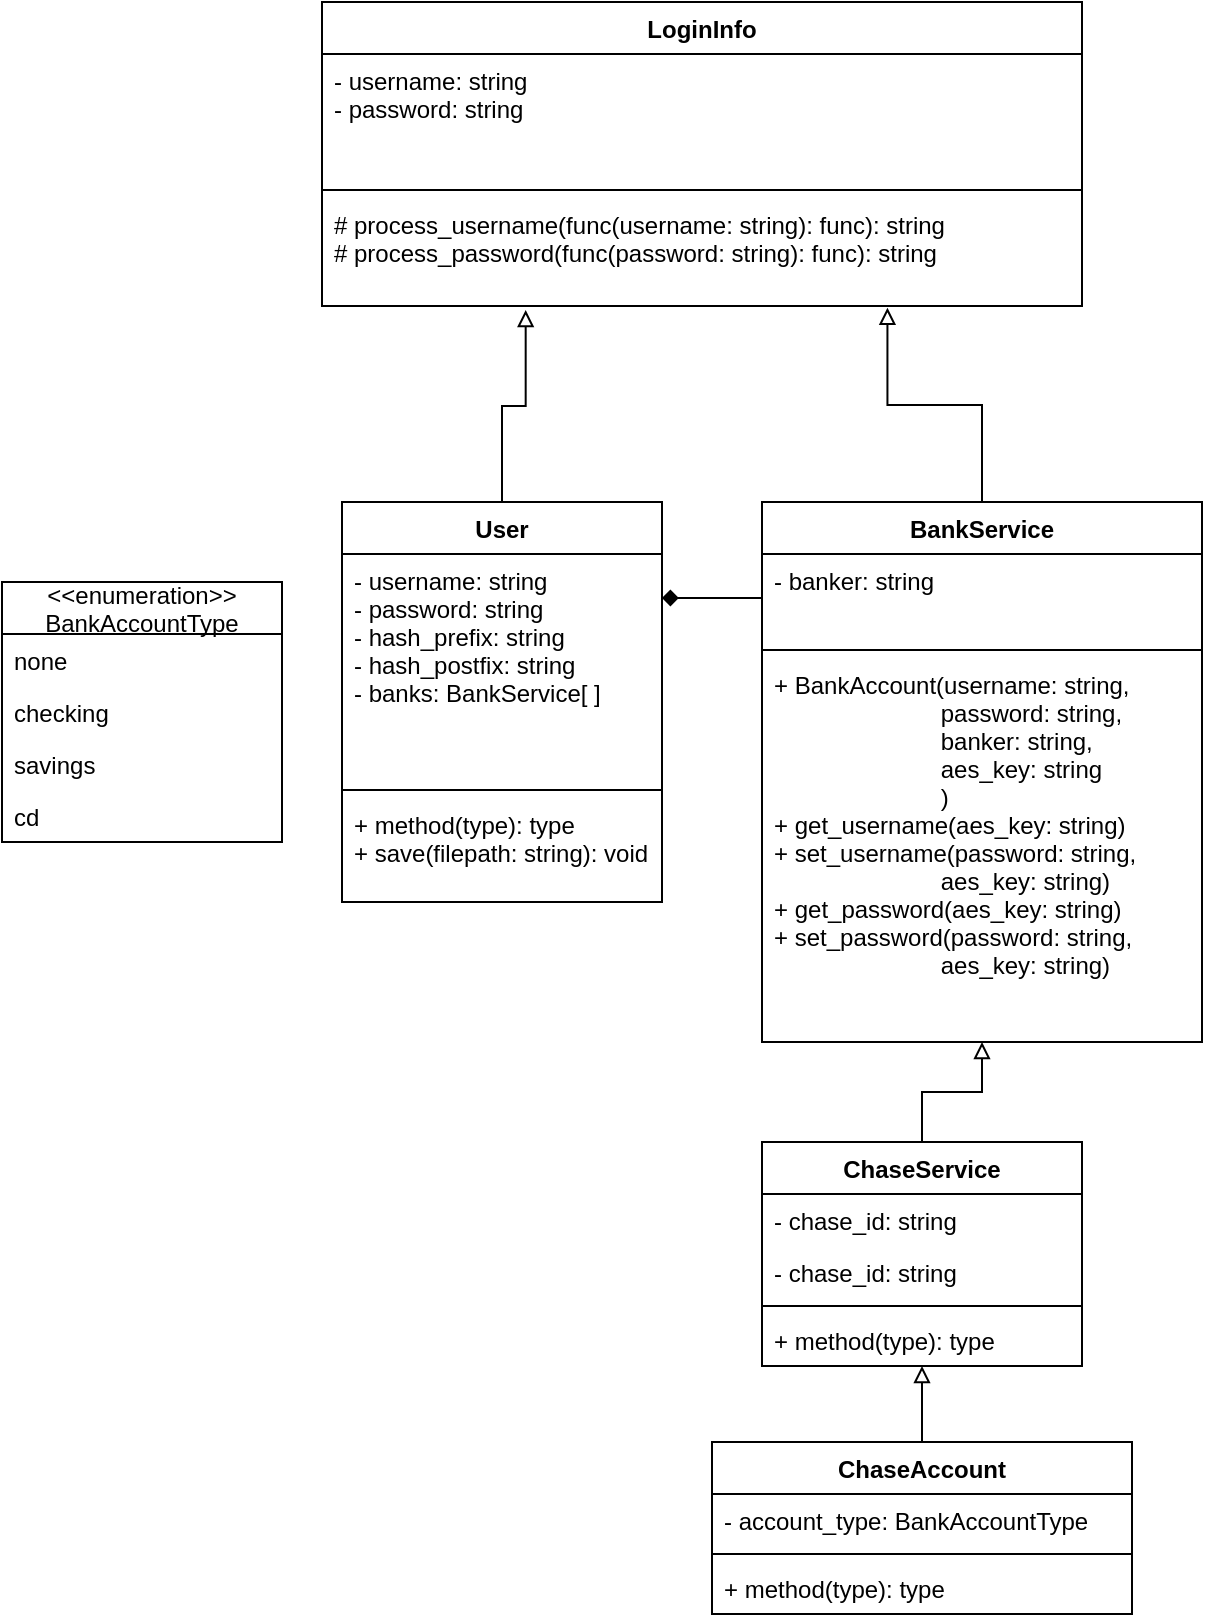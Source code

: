 <mxfile version="16.6.3" type="github"><diagram id="86h8sJcT65w7eKgF2em_" name="Page-1"><mxGraphModel dx="1422" dy="807" grid="1" gridSize="10" guides="1" tooltips="1" connect="1" arrows="1" fold="1" page="1" pageScale="1" pageWidth="850" pageHeight="1100" math="0" shadow="0"><root><mxCell id="0"/><mxCell id="1" parent="0"/><mxCell id="1aUhCRg8X5Mq5Mat8QFi-10" value="User" style="swimlane;fontStyle=1;align=center;verticalAlign=top;childLayout=stackLayout;horizontal=1;startSize=26;horizontalStack=0;resizeParent=1;resizeParentMax=0;resizeLast=0;collapsible=1;marginBottom=0;" parent="1" vertex="1"><mxGeometry x="190" y="280" width="160" height="200" as="geometry"><mxRectangle x="340" y="350" width="100" height="26" as="alternateBounds"/></mxGeometry></mxCell><mxCell id="1aUhCRg8X5Mq5Mat8QFi-11" value="- username: string&#10;- password: string&#10;- hash_prefix: string&#10;- hash_postfix: string&#10;- banks: BankService[ ]" style="text;strokeColor=none;fillColor=none;align=left;verticalAlign=top;spacingLeft=4;spacingRight=4;overflow=hidden;rotatable=0;points=[[0,0.5],[1,0.5]];portConstraint=eastwest;" parent="1aUhCRg8X5Mq5Mat8QFi-10" vertex="1"><mxGeometry y="26" width="160" height="114" as="geometry"/></mxCell><mxCell id="1aUhCRg8X5Mq5Mat8QFi-12" value="" style="line;strokeWidth=1;fillColor=none;align=left;verticalAlign=middle;spacingTop=-1;spacingLeft=3;spacingRight=3;rotatable=0;labelPosition=right;points=[];portConstraint=eastwest;" parent="1aUhCRg8X5Mq5Mat8QFi-10" vertex="1"><mxGeometry y="140" width="160" height="8" as="geometry"/></mxCell><mxCell id="1aUhCRg8X5Mq5Mat8QFi-13" value="+ method(type): type&#10;+ save(filepath: string): void" style="text;strokeColor=none;fillColor=none;align=left;verticalAlign=top;spacingLeft=4;spacingRight=4;overflow=hidden;rotatable=0;points=[[0,0.5],[1,0.5]];portConstraint=eastwest;" parent="1aUhCRg8X5Mq5Mat8QFi-10" vertex="1"><mxGeometry y="148" width="160" height="52" as="geometry"/></mxCell><mxCell id="1aUhCRg8X5Mq5Mat8QFi-18" value="BankService" style="swimlane;fontStyle=1;align=center;verticalAlign=top;childLayout=stackLayout;horizontal=1;startSize=26;horizontalStack=0;resizeParent=1;resizeParentMax=0;resizeLast=0;collapsible=1;marginBottom=0;" parent="1" vertex="1"><mxGeometry x="400" y="280" width="220" height="270" as="geometry"/></mxCell><mxCell id="1aUhCRg8X5Mq5Mat8QFi-19" value="- banker: string&#10;" style="text;strokeColor=none;fillColor=none;align=left;verticalAlign=top;spacingLeft=4;spacingRight=4;overflow=hidden;rotatable=0;points=[[0,0.5],[1,0.5]];portConstraint=eastwest;" parent="1aUhCRg8X5Mq5Mat8QFi-18" vertex="1"><mxGeometry y="26" width="220" height="44" as="geometry"/></mxCell><mxCell id="1aUhCRg8X5Mq5Mat8QFi-20" value="" style="line;strokeWidth=1;fillColor=none;align=left;verticalAlign=middle;spacingTop=-1;spacingLeft=3;spacingRight=3;rotatable=0;labelPosition=right;points=[];portConstraint=eastwest;" parent="1aUhCRg8X5Mq5Mat8QFi-18" vertex="1"><mxGeometry y="70" width="220" height="8" as="geometry"/></mxCell><mxCell id="1aUhCRg8X5Mq5Mat8QFi-21" value="+ BankAccount(username: string,&#10;                          password: string,&#10;                         banker: string,&#10;                         aes_key: string&#10;                         )&#10;+ get_username(aes_key: string)&#10;+ set_username(password: string,&#10;                           aes_key: string)&#10;+ get_password(aes_key: string)&#10;+ set_password(password: string,&#10;                           aes_key: string)" style="text;strokeColor=none;fillColor=none;align=left;verticalAlign=top;spacingLeft=4;spacingRight=4;overflow=hidden;rotatable=0;points=[[0,0.5],[1,0.5]];portConstraint=eastwest;" parent="1aUhCRg8X5Mq5Mat8QFi-18" vertex="1"><mxGeometry y="78" width="220" height="192" as="geometry"/></mxCell><mxCell id="1aUhCRg8X5Mq5Mat8QFi-22" value="LoginInfo" style="swimlane;fontStyle=1;align=center;verticalAlign=top;childLayout=stackLayout;horizontal=1;startSize=26;horizontalStack=0;resizeParent=1;resizeParentMax=0;resizeLast=0;collapsible=1;marginBottom=0;" parent="1" vertex="1"><mxGeometry x="180" y="30" width="380" height="152" as="geometry"/></mxCell><mxCell id="1aUhCRg8X5Mq5Mat8QFi-23" value="- username: string&#10;- password: string" style="text;strokeColor=none;fillColor=none;align=left;verticalAlign=top;spacingLeft=4;spacingRight=4;overflow=hidden;rotatable=0;points=[[0,0.5],[1,0.5]];portConstraint=eastwest;" parent="1aUhCRg8X5Mq5Mat8QFi-22" vertex="1"><mxGeometry y="26" width="380" height="64" as="geometry"/></mxCell><mxCell id="1aUhCRg8X5Mq5Mat8QFi-24" value="" style="line;strokeWidth=1;fillColor=none;align=left;verticalAlign=middle;spacingTop=-1;spacingLeft=3;spacingRight=3;rotatable=0;labelPosition=right;points=[];portConstraint=eastwest;" parent="1aUhCRg8X5Mq5Mat8QFi-22" vertex="1"><mxGeometry y="90" width="380" height="8" as="geometry"/></mxCell><mxCell id="1aUhCRg8X5Mq5Mat8QFi-25" value="# process_username(func(username: string): func): string&#10;# process_password(func(password: string): func): string" style="text;strokeColor=none;fillColor=none;align=left;verticalAlign=top;spacingLeft=4;spacingRight=4;overflow=hidden;rotatable=0;points=[[0,0.5],[1,0.5]];portConstraint=eastwest;" parent="1aUhCRg8X5Mq5Mat8QFi-22" vertex="1"><mxGeometry y="98" width="380" height="54" as="geometry"/></mxCell><mxCell id="1aUhCRg8X5Mq5Mat8QFi-29" value="" style="endArrow=block;html=1;rounded=0;exitX=0.5;exitY=0;exitDx=0;exitDy=0;entryX=0.744;entryY=1.016;entryDx=0;entryDy=0;entryPerimeter=0;edgeStyle=elbowEdgeStyle;elbow=vertical;endFill=0;" parent="1" source="1aUhCRg8X5Mq5Mat8QFi-18" target="1aUhCRg8X5Mq5Mat8QFi-25" edge="1"><mxGeometry width="50" height="50" relative="1" as="geometry"><mxPoint x="270" y="350" as="sourcePoint"/><mxPoint x="320" y="300" as="targetPoint"/></mxGeometry></mxCell><mxCell id="1aUhCRg8X5Mq5Mat8QFi-30" style="edgeStyle=elbowEdgeStyle;rounded=0;orthogonalLoop=1;jettySize=auto;elbow=vertical;html=1;exitX=0;exitY=0.5;exitDx=0;exitDy=0;startArrow=none;startFill=0;endArrow=diamond;endFill=1;" parent="1" source="1aUhCRg8X5Mq5Mat8QFi-19" target="1aUhCRg8X5Mq5Mat8QFi-11" edge="1"><mxGeometry relative="1" as="geometry"/></mxCell><mxCell id="1aUhCRg8X5Mq5Mat8QFi-48" value="" style="edgeStyle=elbowEdgeStyle;rounded=0;orthogonalLoop=1;jettySize=auto;elbow=vertical;html=1;startArrow=none;startFill=0;endArrow=block;endFill=0;" parent="1" source="1aUhCRg8X5Mq5Mat8QFi-38" target="1aUhCRg8X5Mq5Mat8QFi-46" edge="1"><mxGeometry relative="1" as="geometry"/></mxCell><mxCell id="1aUhCRg8X5Mq5Mat8QFi-38" value="ChaseAccount" style="swimlane;fontStyle=1;align=center;verticalAlign=top;childLayout=stackLayout;horizontal=1;startSize=26;horizontalStack=0;resizeParent=1;resizeParentMax=0;resizeLast=0;collapsible=1;marginBottom=0;" parent="1" vertex="1"><mxGeometry x="375" y="750" width="210" height="86" as="geometry"/></mxCell><mxCell id="1aUhCRg8X5Mq5Mat8QFi-39" value="- account_type: BankAccountType" style="text;strokeColor=none;fillColor=none;align=left;verticalAlign=top;spacingLeft=4;spacingRight=4;overflow=hidden;rotatable=0;points=[[0,0.5],[1,0.5]];portConstraint=eastwest;" parent="1aUhCRg8X5Mq5Mat8QFi-38" vertex="1"><mxGeometry y="26" width="210" height="26" as="geometry"/></mxCell><mxCell id="1aUhCRg8X5Mq5Mat8QFi-40" value="" style="line;strokeWidth=1;fillColor=none;align=left;verticalAlign=middle;spacingTop=-1;spacingLeft=3;spacingRight=3;rotatable=0;labelPosition=right;points=[];portConstraint=eastwest;" parent="1aUhCRg8X5Mq5Mat8QFi-38" vertex="1"><mxGeometry y="52" width="210" height="8" as="geometry"/></mxCell><mxCell id="1aUhCRg8X5Mq5Mat8QFi-41" value="+ method(type): type" style="text;strokeColor=none;fillColor=none;align=left;verticalAlign=top;spacingLeft=4;spacingRight=4;overflow=hidden;rotatable=0;points=[[0,0.5],[1,0.5]];portConstraint=eastwest;" parent="1aUhCRg8X5Mq5Mat8QFi-38" vertex="1"><mxGeometry y="60" width="210" height="26" as="geometry"/></mxCell><mxCell id="1aUhCRg8X5Mq5Mat8QFi-42" value="" style="endArrow=block;html=1;rounded=0;elbow=vertical;exitX=0.5;exitY=0;exitDx=0;exitDy=0;entryX=0.268;entryY=1.037;entryDx=0;entryDy=0;entryPerimeter=0;edgeStyle=elbowEdgeStyle;endFill=0;" parent="1" source="1aUhCRg8X5Mq5Mat8QFi-10" target="1aUhCRg8X5Mq5Mat8QFi-25" edge="1"><mxGeometry width="50" height="50" relative="1" as="geometry"><mxPoint x="490" y="150" as="sourcePoint"/><mxPoint x="540" y="100" as="targetPoint"/></mxGeometry></mxCell><mxCell id="1aUhCRg8X5Mq5Mat8QFi-47" value="" style="edgeStyle=elbowEdgeStyle;rounded=0;orthogonalLoop=1;jettySize=auto;elbow=vertical;html=1;startArrow=none;startFill=0;endArrow=block;endFill=0;" parent="1" source="1aUhCRg8X5Mq5Mat8QFi-43" target="1aUhCRg8X5Mq5Mat8QFi-21" edge="1"><mxGeometry relative="1" as="geometry"/></mxCell><mxCell id="1aUhCRg8X5Mq5Mat8QFi-43" value="ChaseService" style="swimlane;fontStyle=1;align=center;verticalAlign=top;childLayout=stackLayout;horizontal=1;startSize=26;horizontalStack=0;resizeParent=1;resizeParentMax=0;resizeLast=0;collapsible=1;marginBottom=0;" parent="1" vertex="1"><mxGeometry x="400" y="600" width="160" height="112" as="geometry"/></mxCell><mxCell id="1aUhCRg8X5Mq5Mat8QFi-44" value="- chase_id: string" style="text;strokeColor=none;fillColor=none;align=left;verticalAlign=top;spacingLeft=4;spacingRight=4;overflow=hidden;rotatable=0;points=[[0,0.5],[1,0.5]];portConstraint=eastwest;" parent="1aUhCRg8X5Mq5Mat8QFi-43" vertex="1"><mxGeometry y="26" width="160" height="26" as="geometry"/></mxCell><mxCell id="1aUhCRg8X5Mq5Mat8QFi-64" value="- chase_id: string" style="text;strokeColor=none;fillColor=none;align=left;verticalAlign=top;spacingLeft=4;spacingRight=4;overflow=hidden;rotatable=0;points=[[0,0.5],[1,0.5]];portConstraint=eastwest;" parent="1aUhCRg8X5Mq5Mat8QFi-43" vertex="1"><mxGeometry y="52" width="160" height="26" as="geometry"/></mxCell><mxCell id="1aUhCRg8X5Mq5Mat8QFi-45" value="" style="line;strokeWidth=1;fillColor=none;align=left;verticalAlign=middle;spacingTop=-1;spacingLeft=3;spacingRight=3;rotatable=0;labelPosition=right;points=[];portConstraint=eastwest;" parent="1aUhCRg8X5Mq5Mat8QFi-43" vertex="1"><mxGeometry y="78" width="160" height="8" as="geometry"/></mxCell><mxCell id="1aUhCRg8X5Mq5Mat8QFi-46" value="+ method(type): type" style="text;strokeColor=none;fillColor=none;align=left;verticalAlign=top;spacingLeft=4;spacingRight=4;overflow=hidden;rotatable=0;points=[[0,0.5],[1,0.5]];portConstraint=eastwest;" parent="1aUhCRg8X5Mq5Mat8QFi-43" vertex="1"><mxGeometry y="86" width="160" height="26" as="geometry"/></mxCell><mxCell id="1aUhCRg8X5Mq5Mat8QFi-54" value="&lt;&lt;enumeration&gt;&gt;&#10;BankAccountType" style="swimlane;fontStyle=0;childLayout=stackLayout;horizontal=1;startSize=26;fillColor=none;horizontalStack=0;resizeParent=1;resizeParentMax=0;resizeLast=0;collapsible=1;marginBottom=0;" parent="1" vertex="1"><mxGeometry x="20" y="320" width="140" height="130" as="geometry"/></mxCell><mxCell id="1aUhCRg8X5Mq5Mat8QFi-59" value="none" style="text;strokeColor=none;fillColor=none;align=left;verticalAlign=top;spacingLeft=4;spacingRight=4;overflow=hidden;rotatable=0;points=[[0,0.5],[1,0.5]];portConstraint=eastwest;" parent="1aUhCRg8X5Mq5Mat8QFi-54" vertex="1"><mxGeometry y="26" width="140" height="26" as="geometry"/></mxCell><mxCell id="1aUhCRg8X5Mq5Mat8QFi-55" value="checking" style="text;strokeColor=none;fillColor=none;align=left;verticalAlign=top;spacingLeft=4;spacingRight=4;overflow=hidden;rotatable=0;points=[[0,0.5],[1,0.5]];portConstraint=eastwest;" parent="1aUhCRg8X5Mq5Mat8QFi-54" vertex="1"><mxGeometry y="52" width="140" height="26" as="geometry"/></mxCell><mxCell id="1aUhCRg8X5Mq5Mat8QFi-61" value="savings" style="text;strokeColor=none;fillColor=none;align=left;verticalAlign=top;spacingLeft=4;spacingRight=4;overflow=hidden;rotatable=0;points=[[0,0.5],[1,0.5]];portConstraint=eastwest;" parent="1aUhCRg8X5Mq5Mat8QFi-54" vertex="1"><mxGeometry y="78" width="140" height="26" as="geometry"/></mxCell><mxCell id="1aUhCRg8X5Mq5Mat8QFi-62" value="cd" style="text;strokeColor=none;fillColor=none;align=left;verticalAlign=top;spacingLeft=4;spacingRight=4;overflow=hidden;rotatable=0;points=[[0,0.5],[1,0.5]];portConstraint=eastwest;" parent="1aUhCRg8X5Mq5Mat8QFi-54" vertex="1"><mxGeometry y="104" width="140" height="26" as="geometry"/></mxCell></root></mxGraphModel></diagram></mxfile>